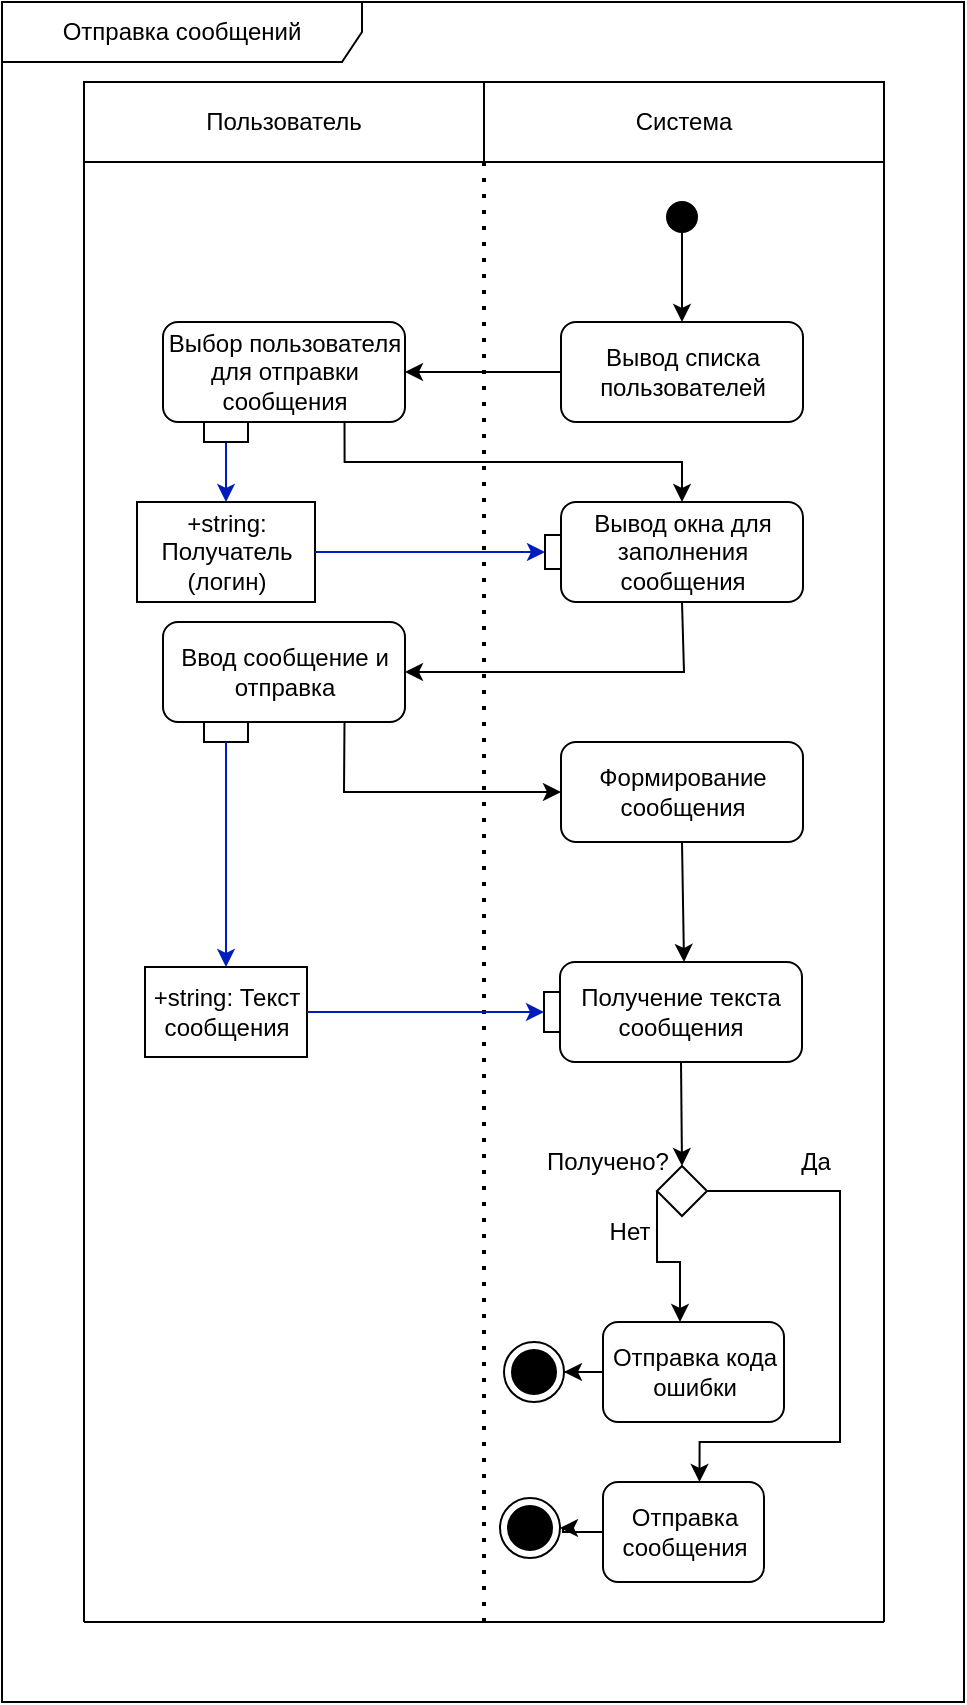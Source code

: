 <mxfile version="22.1.5" type="device">
  <diagram id="RIsx4OWrCgGug_Piqi56" name="Страница — 1">
    <mxGraphModel dx="1051" dy="611" grid="1" gridSize="10" guides="1" tooltips="1" connect="1" arrows="1" fold="1" page="1" pageScale="1" pageWidth="827" pageHeight="1169" math="0" shadow="0">
      <root>
        <mxCell id="0" />
        <mxCell id="1" parent="0" />
        <mxCell id="4a9bZZS92-BhcnEdYSsW-15" value="" style="ellipse;fillColor=strokeColor;html=1;" parent="1" vertex="1">
          <mxGeometry x="371.5" y="100" width="15" height="15" as="geometry" />
        </mxCell>
        <mxCell id="4a9bZZS92-BhcnEdYSsW-21" value="Пользователь" style="text;html=1;strokeColor=default;fillColor=none;align=center;verticalAlign=middle;whiteSpace=wrap;rounded=0;" parent="1" vertex="1">
          <mxGeometry x="80" y="40" width="200" height="40" as="geometry" />
        </mxCell>
        <mxCell id="4a9bZZS92-BhcnEdYSsW-22" value="Система" style="text;html=1;strokeColor=default;fillColor=none;align=center;verticalAlign=middle;whiteSpace=wrap;rounded=0;" parent="1" vertex="1">
          <mxGeometry x="280" y="40" width="200" height="40" as="geometry" />
        </mxCell>
        <mxCell id="4a9bZZS92-BhcnEdYSsW-24" value="" style="endArrow=classic;html=1;rounded=0;exitX=0.5;exitY=1;exitDx=0;exitDy=0;" parent="1" source="4a9bZZS92-BhcnEdYSsW-15" edge="1">
          <mxGeometry width="50" height="50" relative="1" as="geometry">
            <mxPoint x="339" y="350" as="sourcePoint" />
            <mxPoint x="379" y="160" as="targetPoint" />
          </mxGeometry>
        </mxCell>
        <mxCell id="4a9bZZS92-BhcnEdYSsW-26" value="Вывод списка пользователей" style="text;html=1;strokeColor=default;fillColor=none;align=center;verticalAlign=middle;whiteSpace=wrap;rounded=1;" parent="1" vertex="1">
          <mxGeometry x="318.5" y="160" width="121" height="50" as="geometry" />
        </mxCell>
        <mxCell id="4a9bZZS92-BhcnEdYSsW-27" value="" style="endArrow=classic;html=1;rounded=0;exitX=0;exitY=0.5;exitDx=0;exitDy=0;entryX=1;entryY=0.5;entryDx=0;entryDy=0;" parent="1" source="4a9bZZS92-BhcnEdYSsW-26" target="4a9bZZS92-BhcnEdYSsW-28" edge="1">
          <mxGeometry width="50" height="50" relative="1" as="geometry">
            <mxPoint x="320" y="350" as="sourcePoint" />
            <mxPoint x="240" y="185" as="targetPoint" />
          </mxGeometry>
        </mxCell>
        <mxCell id="4a9bZZS92-BhcnEdYSsW-28" value="Выбор пользователя для отправки сообщения" style="text;html=1;strokeColor=default;fillColor=none;align=center;verticalAlign=middle;whiteSpace=wrap;rounded=1;" parent="1" vertex="1">
          <mxGeometry x="119.5" y="160" width="121" height="50" as="geometry" />
        </mxCell>
        <mxCell id="4a9bZZS92-BhcnEdYSsW-29" value="" style="endArrow=classic;html=1;rounded=0;exitX=0.75;exitY=1;exitDx=0;exitDy=0;entryX=0.5;entryY=0;entryDx=0;entryDy=0;edgeStyle=orthogonalEdgeStyle;" parent="1" source="4a9bZZS92-BhcnEdYSsW-28" target="4a9bZZS92-BhcnEdYSsW-30" edge="1">
          <mxGeometry width="50" height="50" relative="1" as="geometry">
            <mxPoint x="310" y="195" as="sourcePoint" />
            <mxPoint x="270" y="280" as="targetPoint" />
          </mxGeometry>
        </mxCell>
        <mxCell id="4a9bZZS92-BhcnEdYSsW-30" value="Вывод окна для заполнения сообщения" style="text;html=1;strokeColor=default;fillColor=none;align=center;verticalAlign=middle;whiteSpace=wrap;rounded=1;" parent="1" vertex="1">
          <mxGeometry x="318.5" y="250" width="121" height="50" as="geometry" />
        </mxCell>
        <mxCell id="4a9bZZS92-BhcnEdYSsW-31" value="" style="endArrow=classic;html=1;rounded=0;exitX=0.5;exitY=1;exitDx=0;exitDy=0;entryX=1;entryY=0.5;entryDx=0;entryDy=0;" parent="1" source="4a9bZZS92-BhcnEdYSsW-30" target="2U2g50e5jTPGebCMxvRw-1" edge="1">
          <mxGeometry width="50" height="50" relative="1" as="geometry">
            <mxPoint x="383" y="450" as="sourcePoint" />
            <mxPoint x="380" y="350" as="targetPoint" />
            <Array as="points">
              <mxPoint x="380" y="335" />
            </Array>
          </mxGeometry>
        </mxCell>
        <mxCell id="4a9bZZS92-BhcnEdYSsW-41" value="" style="endArrow=none;dashed=1;html=1;dashPattern=1 3;strokeWidth=2;rounded=0;entryX=0;entryY=1;entryDx=0;entryDy=0;" parent="1" target="4a9bZZS92-BhcnEdYSsW-22" edge="1">
          <mxGeometry width="50" height="50" relative="1" as="geometry">
            <mxPoint x="280" y="810" as="sourcePoint" />
            <mxPoint x="370" y="300" as="targetPoint" />
          </mxGeometry>
        </mxCell>
        <mxCell id="4a9bZZS92-BhcnEdYSsW-43" value="" style="endArrow=none;html=1;rounded=0;entryX=0;entryY=1;entryDx=0;entryDy=0;" parent="1" target="4a9bZZS92-BhcnEdYSsW-21" edge="1">
          <mxGeometry width="50" height="50" relative="1" as="geometry">
            <mxPoint x="80" y="810" as="sourcePoint" />
            <mxPoint x="370" y="300" as="targetPoint" />
          </mxGeometry>
        </mxCell>
        <mxCell id="4a9bZZS92-BhcnEdYSsW-46" value="Получение текста сообщения" style="text;html=1;strokeColor=default;fillColor=none;align=center;verticalAlign=middle;whiteSpace=wrap;rounded=1;" parent="1" vertex="1">
          <mxGeometry x="318" y="480" width="121" height="50" as="geometry" />
        </mxCell>
        <mxCell id="4a9bZZS92-BhcnEdYSsW-47" value="" style="endArrow=classic;html=1;rounded=0;exitX=0.5;exitY=1;exitDx=0;exitDy=0;entryX=0.5;entryY=0;entryDx=0;entryDy=0;" parent="1" source="4a9bZZS92-BhcnEdYSsW-46" target="4a9bZZS92-BhcnEdYSsW-48" edge="1">
          <mxGeometry width="50" height="50" relative="1" as="geometry">
            <mxPoint x="415" y="732" as="sourcePoint" />
            <mxPoint x="415.5" y="752" as="targetPoint" />
          </mxGeometry>
        </mxCell>
        <mxCell id="4a9bZZS92-BhcnEdYSsW-51" style="edgeStyle=orthogonalEdgeStyle;rounded=0;orthogonalLoop=1;jettySize=auto;html=1;exitX=1;exitY=0.5;exitDx=0;exitDy=0;entryX=0.5;entryY=0;entryDx=0;entryDy=0;" parent="1" source="4a9bZZS92-BhcnEdYSsW-48" edge="1">
          <mxGeometry relative="1" as="geometry">
            <mxPoint x="387.75" y="740" as="targetPoint" />
            <Array as="points">
              <mxPoint x="458" y="595" />
              <mxPoint x="458" y="720" />
              <mxPoint x="388" y="720" />
            </Array>
          </mxGeometry>
        </mxCell>
        <mxCell id="4a9bZZS92-BhcnEdYSsW-53" style="edgeStyle=orthogonalEdgeStyle;rounded=0;orthogonalLoop=1;jettySize=auto;html=1;exitX=0;exitY=0.5;exitDx=0;exitDy=0;entryX=0.5;entryY=0;entryDx=0;entryDy=0;" parent="1" source="4a9bZZS92-BhcnEdYSsW-48" edge="1">
          <mxGeometry relative="1" as="geometry">
            <mxPoint x="378" y="660" as="targetPoint" />
            <Array as="points">
              <mxPoint x="367" y="630" />
              <mxPoint x="378" y="630" />
            </Array>
          </mxGeometry>
        </mxCell>
        <mxCell id="4a9bZZS92-BhcnEdYSsW-48" value="" style="rhombus;whiteSpace=wrap;html=1;" parent="1" vertex="1">
          <mxGeometry x="366.5" y="582" width="25" height="25" as="geometry" />
        </mxCell>
        <mxCell id="4a9bZZS92-BhcnEdYSsW-49" value="Получено?" style="text;html=1;strokeColor=none;fillColor=none;align=center;verticalAlign=middle;whiteSpace=wrap;rounded=0;" parent="1" vertex="1">
          <mxGeometry x="312" y="567" width="60" height="25" as="geometry" />
        </mxCell>
        <mxCell id="4a9bZZS92-BhcnEdYSsW-57" value="Нет" style="text;html=1;strokeColor=none;fillColor=none;align=center;verticalAlign=middle;whiteSpace=wrap;rounded=0;" parent="1" vertex="1">
          <mxGeometry x="323" y="600" width="60" height="30" as="geometry" />
        </mxCell>
        <mxCell id="4a9bZZS92-BhcnEdYSsW-58" value="Отправка кода ошибки" style="text;html=1;strokeColor=default;fillColor=none;align=center;verticalAlign=middle;whiteSpace=wrap;rounded=1;" parent="1" vertex="1">
          <mxGeometry x="339.5" y="660" width="90.5" height="50" as="geometry" />
        </mxCell>
        <mxCell id="4a9bZZS92-BhcnEdYSsW-60" value="" style="endArrow=none;html=1;rounded=0;entryX=0;entryY=1;entryDx=0;entryDy=0;" parent="1" edge="1">
          <mxGeometry width="50" height="50" relative="1" as="geometry">
            <mxPoint x="480" y="810" as="sourcePoint" />
            <mxPoint x="480" y="80" as="targetPoint" />
          </mxGeometry>
        </mxCell>
        <mxCell id="4a9bZZS92-BhcnEdYSsW-61" value="Да" style="text;html=1;strokeColor=none;fillColor=none;align=center;verticalAlign=middle;whiteSpace=wrap;rounded=0;" parent="1" vertex="1">
          <mxGeometry x="416" y="564.5" width="60" height="30" as="geometry" />
        </mxCell>
        <mxCell id="4a9bZZS92-BhcnEdYSsW-66" style="edgeStyle=orthogonalEdgeStyle;rounded=0;orthogonalLoop=1;jettySize=auto;html=1;exitX=0;exitY=0.5;exitDx=0;exitDy=0;" parent="1" source="4a9bZZS92-BhcnEdYSsW-58" target="4a9bZZS92-BhcnEdYSsW-65" edge="1">
          <mxGeometry relative="1" as="geometry">
            <mxPoint x="340.5" y="685" as="sourcePoint" />
            <mxPoint x="319" y="685" as="targetPoint" />
          </mxGeometry>
        </mxCell>
        <mxCell id="4a9bZZS92-BhcnEdYSsW-65" value="" style="ellipse;html=1;shape=endState;fillColor=strokeColor;" parent="1" vertex="1">
          <mxGeometry x="290" y="670" width="30" height="30" as="geometry" />
        </mxCell>
        <mxCell id="4a9bZZS92-BhcnEdYSsW-71" value="Отправка сообщения" style="text;html=1;strokeColor=default;fillColor=none;align=center;verticalAlign=middle;whiteSpace=wrap;rounded=1;" parent="1" vertex="1">
          <mxGeometry x="339.5" y="740" width="80.5" height="50" as="geometry" />
        </mxCell>
        <mxCell id="4a9bZZS92-BhcnEdYSsW-95" value="" style="endArrow=none;html=1;rounded=0;" parent="1" edge="1">
          <mxGeometry width="50" height="50" relative="1" as="geometry">
            <mxPoint x="80" y="810" as="sourcePoint" />
            <mxPoint x="480" y="810" as="targetPoint" />
          </mxGeometry>
        </mxCell>
        <mxCell id="01D0WKEzNjMwUzCxD3XC-1" value="" style="ellipse;html=1;shape=endState;fillColor=strokeColor;" parent="1" vertex="1">
          <mxGeometry x="288" y="748" width="30" height="30" as="geometry" />
        </mxCell>
        <mxCell id="01D0WKEzNjMwUzCxD3XC-2" style="edgeStyle=orthogonalEdgeStyle;rounded=0;orthogonalLoop=1;jettySize=auto;html=1;exitX=0;exitY=0.5;exitDx=0;exitDy=0;" parent="1" target="01D0WKEzNjMwUzCxD3XC-1" edge="1" source="4a9bZZS92-BhcnEdYSsW-71">
          <mxGeometry relative="1" as="geometry">
            <mxPoint x="338.5" y="763" as="sourcePoint" />
            <mxPoint x="317" y="763" as="targetPoint" />
          </mxGeometry>
        </mxCell>
        <mxCell id="01D0WKEzNjMwUzCxD3XC-4" value="Отправка сообщений" style="shape=umlFrame;whiteSpace=wrap;html=1;pointerEvents=0;width=180;height=30;" parent="1" vertex="1">
          <mxGeometry x="39" width="481" height="850" as="geometry" />
        </mxCell>
        <mxCell id="2U2g50e5jTPGebCMxvRw-1" value="Ввод сообщение и отправка" style="text;html=1;strokeColor=default;fillColor=none;align=center;verticalAlign=middle;whiteSpace=wrap;rounded=1;" parent="1" vertex="1">
          <mxGeometry x="119.5" y="310" width="121" height="50" as="geometry" />
        </mxCell>
        <mxCell id="2U2g50e5jTPGebCMxvRw-2" value="" style="endArrow=classic;html=1;rounded=0;exitX=0.75;exitY=1;exitDx=0;exitDy=0;entryX=0;entryY=0.5;entryDx=0;entryDy=0;" parent="1" source="2U2g50e5jTPGebCMxvRw-1" target="2U2g50e5jTPGebCMxvRw-3" edge="1">
          <mxGeometry width="50" height="50" relative="1" as="geometry">
            <mxPoint x="219" y="420" as="sourcePoint" />
            <mxPoint x="180" y="410" as="targetPoint" />
            <Array as="points">
              <mxPoint x="210" y="395" />
            </Array>
          </mxGeometry>
        </mxCell>
        <mxCell id="2U2g50e5jTPGebCMxvRw-3" value="Формирование сообщения" style="text;html=1;strokeColor=default;fillColor=none;align=center;verticalAlign=middle;whiteSpace=wrap;rounded=1;" parent="1" vertex="1">
          <mxGeometry x="318.5" y="370" width="121" height="50" as="geometry" />
        </mxCell>
        <mxCell id="2U2g50e5jTPGebCMxvRw-4" value="" style="endArrow=classic;html=1;rounded=0;exitX=0.5;exitY=1;exitDx=0;exitDy=0;" parent="1" source="2U2g50e5jTPGebCMxvRw-3" edge="1">
          <mxGeometry width="50" height="50" relative="1" as="geometry">
            <mxPoint x="389" y="125" as="sourcePoint" />
            <mxPoint x="380" y="480" as="targetPoint" />
          </mxGeometry>
        </mxCell>
        <mxCell id="P0AUMv_GTVeGDAwspM5X-3" value="" style="rounded=0;whiteSpace=wrap;html=1;" parent="1" vertex="1">
          <mxGeometry x="310" y="495" width="8" height="20" as="geometry" />
        </mxCell>
        <mxCell id="P0AUMv_GTVeGDAwspM5X-4" value="" style="rounded=0;whiteSpace=wrap;html=1;" parent="1" vertex="1">
          <mxGeometry x="140" y="360" width="22" height="10" as="geometry" />
        </mxCell>
        <mxCell id="P0AUMv_GTVeGDAwspM5X-7" value="" style="endArrow=classic;html=1;rounded=0;exitX=0.5;exitY=1;exitDx=0;exitDy=0;fillColor=#0050ef;strokeColor=#001DBC;edgeStyle=orthogonalEdgeStyle;" parent="1" source="P0AUMv_GTVeGDAwspM5X-4" target="V-XD4Kh0ydEi16exZV9T-1" edge="1">
          <mxGeometry width="50" height="50" relative="1" as="geometry">
            <mxPoint x="219" y="230" as="sourcePoint" />
            <mxPoint x="151" y="452" as="targetPoint" />
          </mxGeometry>
        </mxCell>
        <mxCell id="V-XD4Kh0ydEi16exZV9T-1" value="+string: Текст сообщения" style="rounded=0;whiteSpace=wrap;html=1;" vertex="1" parent="1">
          <mxGeometry x="110.5" y="482.5" width="81" height="45" as="geometry" />
        </mxCell>
        <mxCell id="V-XD4Kh0ydEi16exZV9T-2" value="" style="endArrow=classic;html=1;rounded=0;fillColor=#0050ef;strokeColor=#001DBC;edgeStyle=orthogonalEdgeStyle;entryX=0;entryY=0.5;entryDx=0;entryDy=0;" edge="1" parent="1" source="V-XD4Kh0ydEi16exZV9T-1" target="P0AUMv_GTVeGDAwspM5X-3">
          <mxGeometry width="50" height="50" relative="1" as="geometry">
            <mxPoint x="161" y="380" as="sourcePoint" />
            <mxPoint x="161" y="485" as="targetPoint" />
          </mxGeometry>
        </mxCell>
        <mxCell id="V-XD4Kh0ydEi16exZV9T-3" value="+string: Получатель (логин)" style="rounded=0;whiteSpace=wrap;html=1;" vertex="1" parent="1">
          <mxGeometry x="106.5" y="250" width="89" height="50" as="geometry" />
        </mxCell>
        <mxCell id="V-XD4Kh0ydEi16exZV9T-4" value="" style="endArrow=classic;html=1;rounded=0;fillColor=#0050ef;strokeColor=#001DBC;edgeStyle=orthogonalEdgeStyle;exitX=0.5;exitY=1;exitDx=0;exitDy=0;entryX=0.5;entryY=0;entryDx=0;entryDy=0;" edge="1" parent="1" source="V-XD4Kh0ydEi16exZV9T-5" target="V-XD4Kh0ydEi16exZV9T-3">
          <mxGeometry width="50" height="50" relative="1" as="geometry">
            <mxPoint x="190.24" y="317" as="sourcePoint" />
            <mxPoint x="150" y="250" as="targetPoint" />
          </mxGeometry>
        </mxCell>
        <mxCell id="V-XD4Kh0ydEi16exZV9T-5" value="" style="rounded=0;whiteSpace=wrap;html=1;" vertex="1" parent="1">
          <mxGeometry x="140" y="210" width="22" height="10" as="geometry" />
        </mxCell>
        <mxCell id="V-XD4Kh0ydEi16exZV9T-7" value="" style="rounded=0;whiteSpace=wrap;html=1;" vertex="1" parent="1">
          <mxGeometry x="310.5" y="266.5" width="8" height="17" as="geometry" />
        </mxCell>
        <mxCell id="V-XD4Kh0ydEi16exZV9T-8" value="" style="endArrow=classic;html=1;rounded=0;fillColor=#0050ef;strokeColor=#001DBC;edgeStyle=orthogonalEdgeStyle;entryX=0;entryY=0.5;entryDx=0;entryDy=0;exitX=1;exitY=0.5;exitDx=0;exitDy=0;" edge="1" parent="1" source="V-XD4Kh0ydEi16exZV9T-3" target="V-XD4Kh0ydEi16exZV9T-7">
          <mxGeometry width="50" height="50" relative="1" as="geometry">
            <mxPoint x="202" y="515" as="sourcePoint" />
            <mxPoint x="320" y="515" as="targetPoint" />
          </mxGeometry>
        </mxCell>
      </root>
    </mxGraphModel>
  </diagram>
</mxfile>
